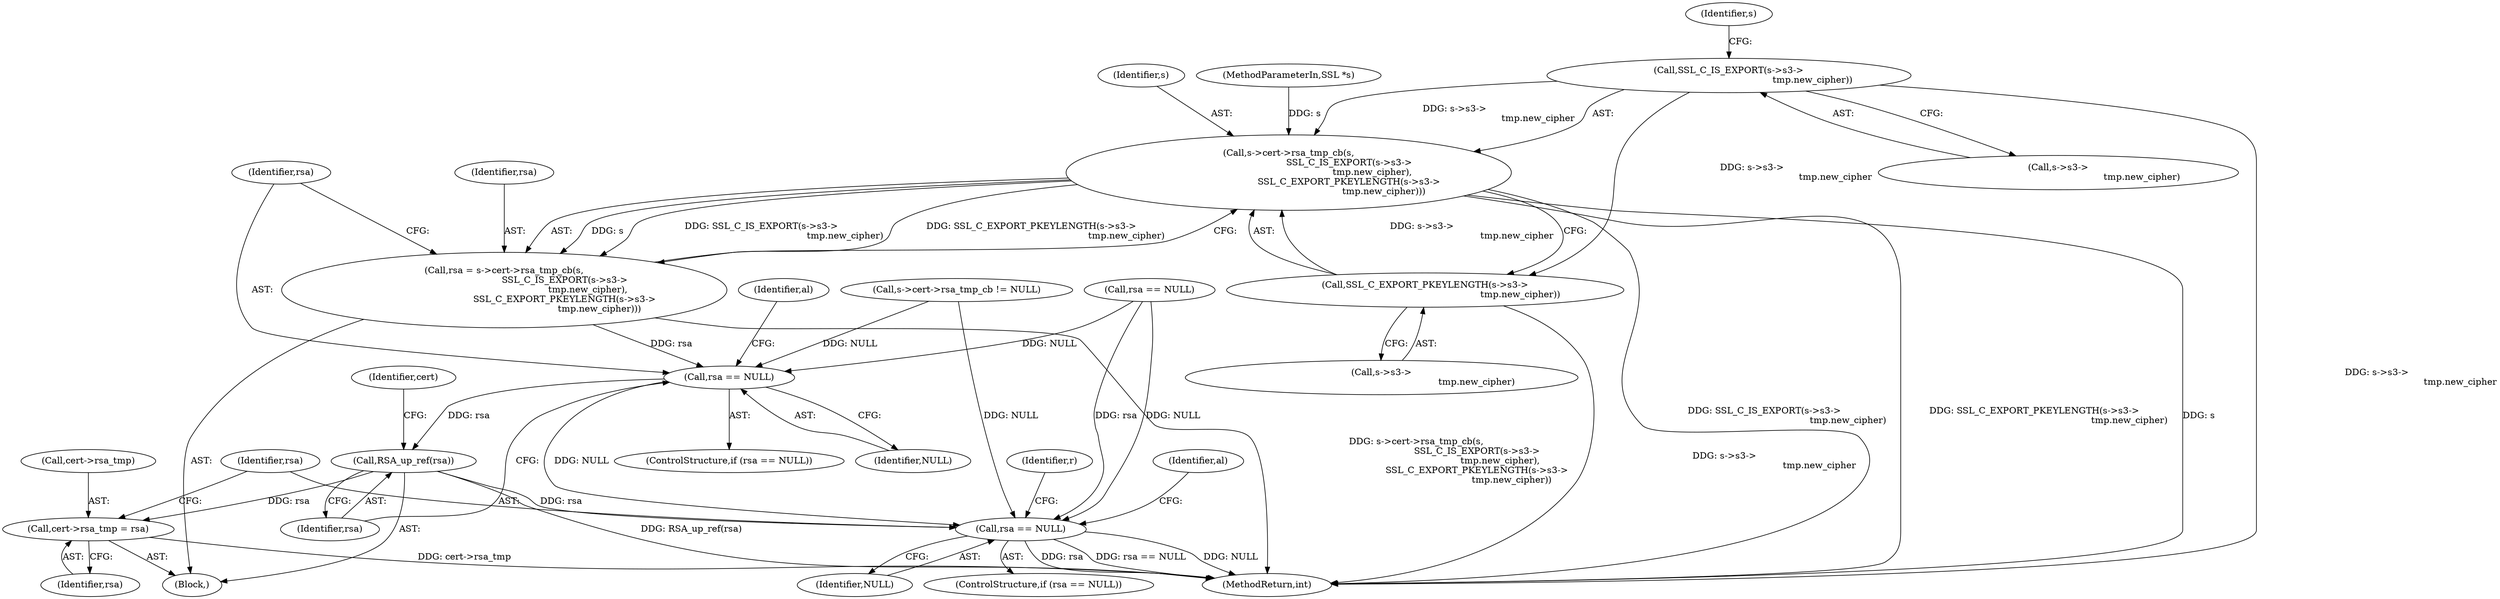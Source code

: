 digraph "0_openssl_c5b831f21d0d29d1e517d139d9d101763f60c9a2_1@pointer" {
"1000230" [label="(Call,SSL_C_IS_EXPORT(s->s3->\n                                                          tmp.new_cipher))"];
"1000228" [label="(Call,s->cert->rsa_tmp_cb(s,\n                                          SSL_C_IS_EXPORT(s->s3->\n                                                          tmp.new_cipher),\n                                          SSL_C_EXPORT_PKEYLENGTH(s->s3->\n                                                                  tmp.new_cipher)))"];
"1000226" [label="(Call,rsa = s->cert->rsa_tmp_cb(s,\n                                          SSL_C_IS_EXPORT(s->s3->\n                                                          tmp.new_cipher),\n                                          SSL_C_EXPORT_PKEYLENGTH(s->s3->\n                                                                  tmp.new_cipher)))"];
"1000247" [label="(Call,rsa == NULL)"];
"1000258" [label="(Call,RSA_up_ref(rsa))"];
"1000260" [label="(Call,cert->rsa_tmp = rsa)"];
"1000266" [label="(Call,rsa == NULL)"];
"1000238" [label="(Call,SSL_C_EXPORT_PKEYLENGTH(s->s3->\n                                                                  tmp.new_cipher))"];
"1000268" [label="(Identifier,NULL)"];
"1000249" [label="(Identifier,NULL)"];
"1000242" [label="(Identifier,s)"];
"1000524" [label="(MethodReturn,int)"];
"1000265" [label="(ControlStructure,if (rsa == NULL))"];
"1000258" [label="(Call,RSA_up_ref(rsa))"];
"1000247" [label="(Call,rsa == NULL)"];
"1000248" [label="(Identifier,rsa)"];
"1000271" [label="(Identifier,al)"];
"1000218" [label="(Call,s->cert->rsa_tmp_cb != NULL)"];
"1000226" [label="(Call,rsa = s->cert->rsa_tmp_cb(s,\n                                          SSL_C_IS_EXPORT(s->s3->\n                                                          tmp.new_cipher),\n                                          SSL_C_EXPORT_PKEYLENGTH(s->s3->\n                                                                  tmp.new_cipher)))"];
"1000261" [label="(Call,cert->rsa_tmp)"];
"1000230" [label="(Call,SSL_C_IS_EXPORT(s->s3->\n                                                          tmp.new_cipher))"];
"1000252" [label="(Identifier,al)"];
"1000227" [label="(Identifier,rsa)"];
"1000229" [label="(Identifier,s)"];
"1000225" [label="(Block,)"];
"1000259" [label="(Identifier,rsa)"];
"1000267" [label="(Identifier,rsa)"];
"1000231" [label="(Call,s->s3->\n                                                          tmp.new_cipher)"];
"1000238" [label="(Call,SSL_C_EXPORT_PKEYLENGTH(s->s3->\n                                                                  tmp.new_cipher))"];
"1000101" [label="(MethodParameterIn,SSL *s)"];
"1000246" [label="(ControlStructure,if (rsa == NULL))"];
"1000215" [label="(Call,rsa == NULL)"];
"1000239" [label="(Call,s->s3->\n                                                                  tmp.new_cipher)"];
"1000264" [label="(Identifier,rsa)"];
"1000279" [label="(Identifier,r)"];
"1000260" [label="(Call,cert->rsa_tmp = rsa)"];
"1000262" [label="(Identifier,cert)"];
"1000266" [label="(Call,rsa == NULL)"];
"1000228" [label="(Call,s->cert->rsa_tmp_cb(s,\n                                          SSL_C_IS_EXPORT(s->s3->\n                                                          tmp.new_cipher),\n                                          SSL_C_EXPORT_PKEYLENGTH(s->s3->\n                                                                  tmp.new_cipher)))"];
"1000230" -> "1000228"  [label="AST: "];
"1000230" -> "1000231"  [label="CFG: "];
"1000231" -> "1000230"  [label="AST: "];
"1000242" -> "1000230"  [label="CFG: "];
"1000230" -> "1000524"  [label="DDG: s->s3->\n                                                          tmp.new_cipher"];
"1000230" -> "1000228"  [label="DDG: s->s3->\n                                                          tmp.new_cipher"];
"1000230" -> "1000238"  [label="DDG: s->s3->\n                                                          tmp.new_cipher"];
"1000228" -> "1000226"  [label="AST: "];
"1000228" -> "1000238"  [label="CFG: "];
"1000229" -> "1000228"  [label="AST: "];
"1000238" -> "1000228"  [label="AST: "];
"1000226" -> "1000228"  [label="CFG: "];
"1000228" -> "1000524"  [label="DDG: SSL_C_EXPORT_PKEYLENGTH(s->s3->\n                                                                  tmp.new_cipher)"];
"1000228" -> "1000524"  [label="DDG: s"];
"1000228" -> "1000524"  [label="DDG: SSL_C_IS_EXPORT(s->s3->\n                                                          tmp.new_cipher)"];
"1000228" -> "1000226"  [label="DDG: s"];
"1000228" -> "1000226"  [label="DDG: SSL_C_IS_EXPORT(s->s3->\n                                                          tmp.new_cipher)"];
"1000228" -> "1000226"  [label="DDG: SSL_C_EXPORT_PKEYLENGTH(s->s3->\n                                                                  tmp.new_cipher)"];
"1000101" -> "1000228"  [label="DDG: s"];
"1000238" -> "1000228"  [label="DDG: s->s3->\n                                                                  tmp.new_cipher"];
"1000226" -> "1000225"  [label="AST: "];
"1000227" -> "1000226"  [label="AST: "];
"1000248" -> "1000226"  [label="CFG: "];
"1000226" -> "1000524"  [label="DDG: s->cert->rsa_tmp_cb(s,\n                                          SSL_C_IS_EXPORT(s->s3->\n                                                          tmp.new_cipher),\n                                          SSL_C_EXPORT_PKEYLENGTH(s->s3->\n                                                                  tmp.new_cipher))"];
"1000226" -> "1000247"  [label="DDG: rsa"];
"1000247" -> "1000246"  [label="AST: "];
"1000247" -> "1000249"  [label="CFG: "];
"1000248" -> "1000247"  [label="AST: "];
"1000249" -> "1000247"  [label="AST: "];
"1000252" -> "1000247"  [label="CFG: "];
"1000259" -> "1000247"  [label="CFG: "];
"1000215" -> "1000247"  [label="DDG: NULL"];
"1000218" -> "1000247"  [label="DDG: NULL"];
"1000247" -> "1000258"  [label="DDG: rsa"];
"1000247" -> "1000266"  [label="DDG: NULL"];
"1000258" -> "1000225"  [label="AST: "];
"1000258" -> "1000259"  [label="CFG: "];
"1000259" -> "1000258"  [label="AST: "];
"1000262" -> "1000258"  [label="CFG: "];
"1000258" -> "1000524"  [label="DDG: RSA_up_ref(rsa)"];
"1000258" -> "1000260"  [label="DDG: rsa"];
"1000258" -> "1000266"  [label="DDG: rsa"];
"1000260" -> "1000225"  [label="AST: "];
"1000260" -> "1000264"  [label="CFG: "];
"1000261" -> "1000260"  [label="AST: "];
"1000264" -> "1000260"  [label="AST: "];
"1000267" -> "1000260"  [label="CFG: "];
"1000260" -> "1000524"  [label="DDG: cert->rsa_tmp"];
"1000266" -> "1000265"  [label="AST: "];
"1000266" -> "1000268"  [label="CFG: "];
"1000267" -> "1000266"  [label="AST: "];
"1000268" -> "1000266"  [label="AST: "];
"1000271" -> "1000266"  [label="CFG: "];
"1000279" -> "1000266"  [label="CFG: "];
"1000266" -> "1000524"  [label="DDG: NULL"];
"1000266" -> "1000524"  [label="DDG: rsa"];
"1000266" -> "1000524"  [label="DDG: rsa == NULL"];
"1000215" -> "1000266"  [label="DDG: rsa"];
"1000215" -> "1000266"  [label="DDG: NULL"];
"1000218" -> "1000266"  [label="DDG: NULL"];
"1000238" -> "1000239"  [label="CFG: "];
"1000239" -> "1000238"  [label="AST: "];
"1000238" -> "1000524"  [label="DDG: s->s3->\n                                                                  tmp.new_cipher"];
}
